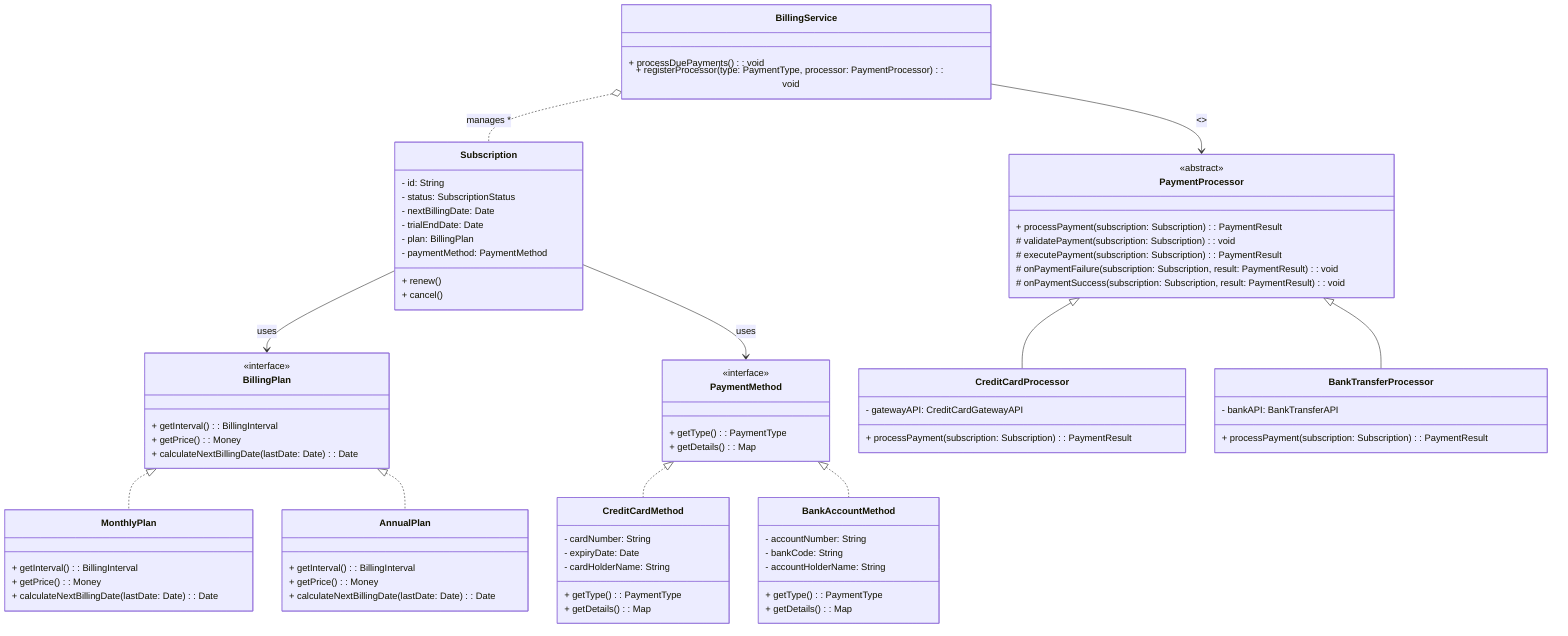 classDiagram
%% Core Subscription/Billing classes
    class Subscription {
        - id: String
        - status: SubscriptionStatus
        - nextBillingDate: Date
        - trialEndDate: Date
        - plan: BillingPlan
        - paymentMethod: PaymentMethod
        + renew()
        + cancel()
    }
    class BillingPlan {
        <<interface>>
        + getInterval(): BillingInterval
        + getPrice(): Money
        + calculateNextBillingDate(lastDate: Date): Date
    }
    class MonthlyPlan {
        + getInterval() : BillingInterval
        + getPrice() : Money
        + calculateNextBillingDate(lastDate: Date): Date
    }
    class AnnualPlan {
        + getInterval() : BillingInterval
        + getPrice() : Money
        + calculateNextBillingDate(lastDate: Date): Date
    }
%% Payment method and processor classes
    class PaymentMethod {
        <<interface>>
        + getType(): PaymentType
        + getDetails(): Map
    }
    class CreditCardMethod {
        + getType(): PaymentType
        + getDetails(): Map
        - cardNumber: String
        - expiryDate: Date
        - cardHolderName: String
    }
    class BankAccountMethod {
        + getType(): PaymentType
        + getDetails(): Map
        - accountNumber: String
        - bankCode: String
        - accountHolderName: String
    }
    class PaymentProcessor {
        <<abstract>>
        + processPayment(subscription: Subscription): PaymentResult
        # validatePayment(subscription: Subscription): void
        # executePayment(subscription: Subscription): PaymentResult
        # onPaymentFailure(subscription: Subscription, result: PaymentResult): void
        # onPaymentSuccess(subscription: Subscription, result: PaymentResult): void
    }
    class CreditCardProcessor {
        + processPayment(subscription: Subscription): PaymentResult
        - gatewayAPI: CreditCardGatewayAPI
    }
    class BankTransferProcessor {
        + processPayment(subscription: Subscription): PaymentResult
        - bankAPI: BankTransferAPI
    }
    class BillingService {
        + processDuePayments(): void
        + registerProcessor(type: PaymentType, processor: PaymentProcessor): void
    }

%% Relationships
    Subscription --> BillingPlan : uses
    Subscription --> PaymentMethod : uses
    BillingPlan <|.. MonthlyPlan
    BillingPlan <|.. AnnualPlan
    PaymentMethod <|.. CreditCardMethod
    PaymentMethod <|.. BankAccountMethod
    PaymentProcessor <|-- CreditCardProcessor
    PaymentProcessor <|-- BankTransferProcessor
    BillingService o.. Subscription : manages *
    BillingService --> PaymentProcessor : <<uses>>
